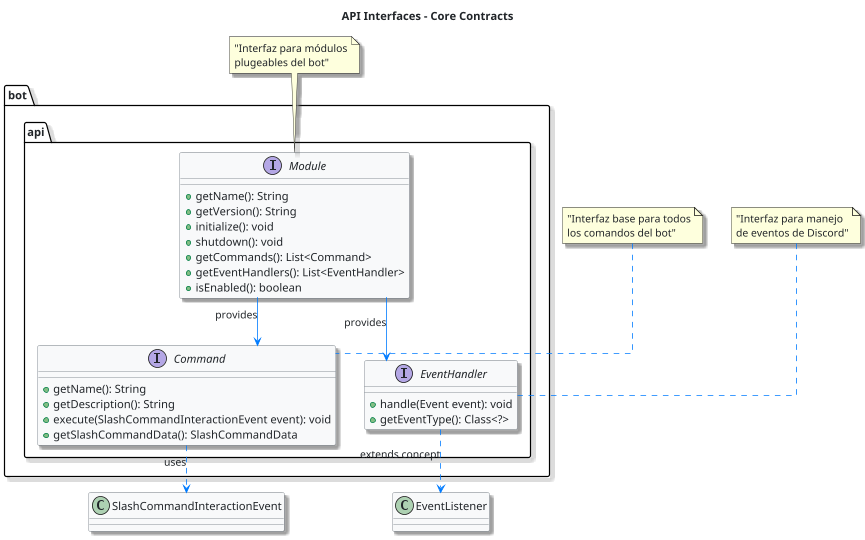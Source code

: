 @startuml API_Interfaces
scale 0.8
skinparam backgroundColor white
skinparam classBackgroundColor #f8f9fa
skinparam classBorderColor #6c757d
skinparam classFontColor #212529
skinparam interfaceFontColor #212529
skinparam interfaceBackgroundColor #e3f2fd
skinparam noteFontColor #212529
skinparam packageTitleColor #495057
skinparam packageTitleFontColor #495057
skinparam defaultFontColor #212529
skinparam ArrowColor #007bff
skinparam shadowing true
skinparam linetype ortho

title API Interfaces - Core Contracts

' Clases externas JDA
class SlashCommandInteractionEvent
class EventListener

package bot.api {
  interface Command {
    +getName(): String
    +getDescription(): String
    +execute(SlashCommandInteractionEvent event): void
    +getSlashCommandData(): SlashCommandData
  }
  
  interface EventHandler {
    +handle(Event event): void
    +getEventType(): Class<?>
  }
  
  interface Module {
    +getName(): String
    +getVersion(): String
    +initialize(): void
    +shutdown(): void
    +getCommands(): List<Command>
    +getEventHandlers(): List<EventHandler>
    +isEnabled(): boolean
  }
}

note top of Command : "Interfaz base para todos\nlos comandos del bot"
note top of EventHandler : "Interfaz para manejo\nde eventos de Discord"
note top of Module : "Interfaz para módulos\nplugeables del bot"

' Relaciones con clases externas
Command ..> SlashCommandInteractionEvent : uses
EventHandler ..> EventListener : extends concept
Module --> Command : provides
Module --> EventHandler : provides

@enduml
